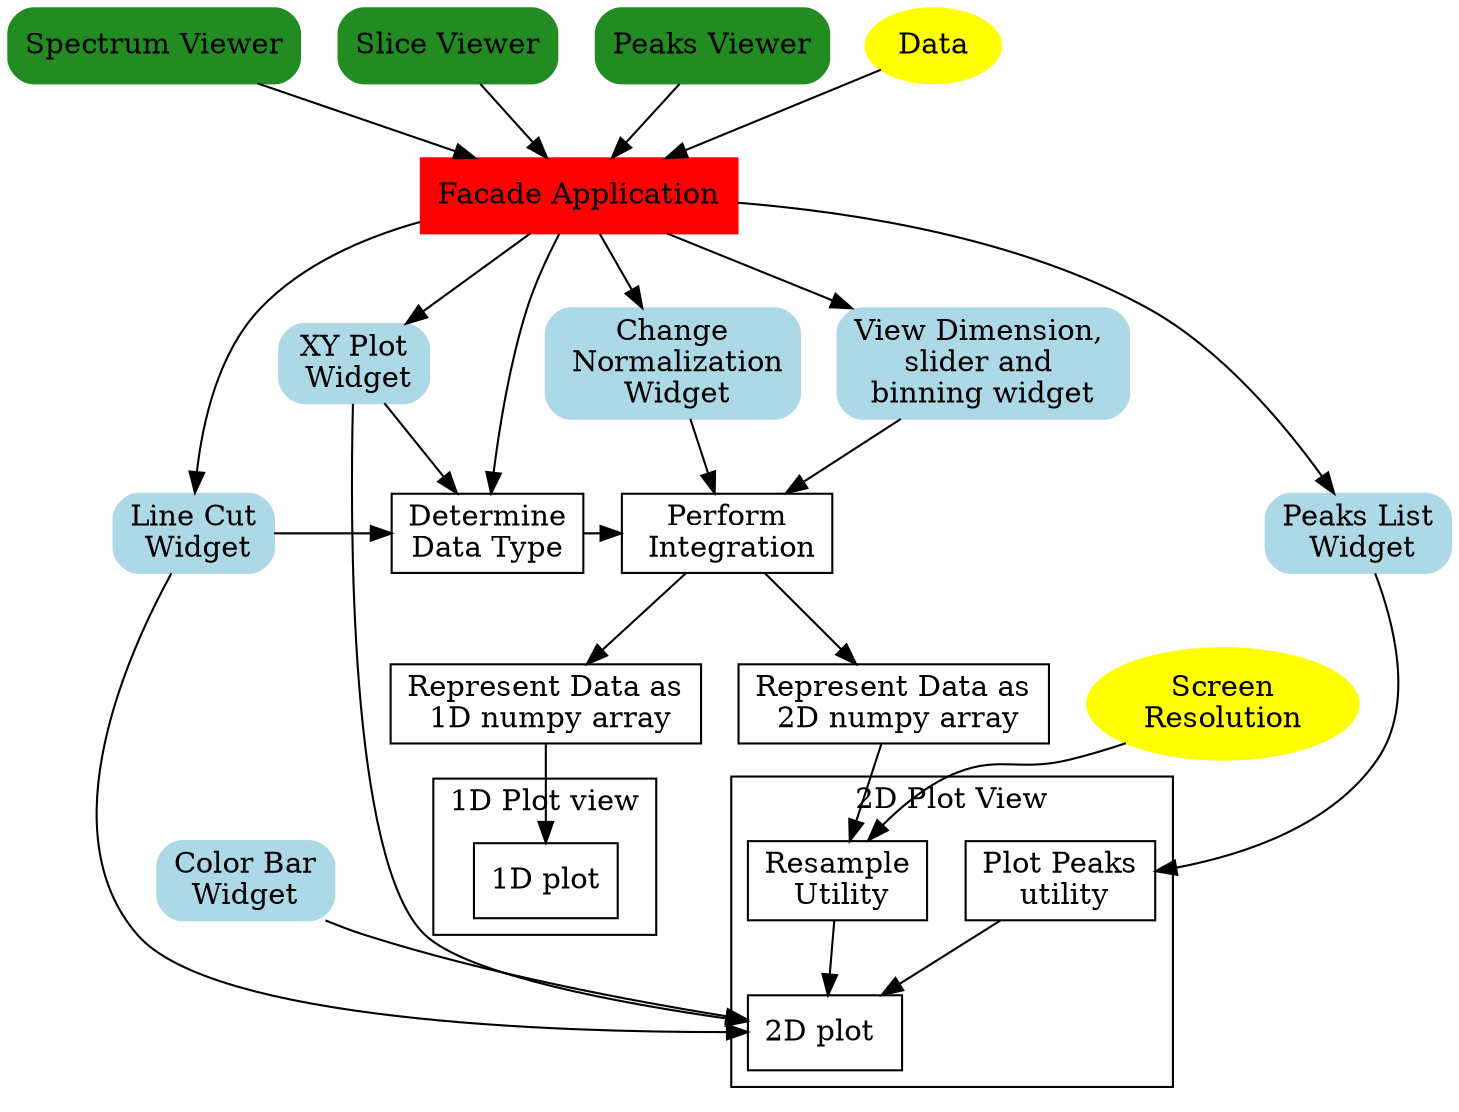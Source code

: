 digraph DiagramName{
subgraph Apps{
node [shape="box"color="forestgreen",style="rounded,filled"]
Spec_view [label="Spectrum Viewer"]
Slice_view [label="Slice Viewer"]
Peaks_view [label="Peaks Viewer"]
}
Subgraph Widgets{
node [shape="box"color="lightblue",style="rounded,filled"]

color_bar_wid [label="Color Bar\nWidget"]
XY_cut_wid [label="XY Plot\n Widget"]
line_cut_wid [label="Line Cut\n Widget"]
peaks_list_widget [label="Peaks List\n Widget"]
dim_slide_widget [label="View Dimension, \nslider and \nbinning widget"]
change_norm_wid [label="Change\n Normalization\n Widget"]
}
Subgraph Main_Facade{
node [shape="box" color="red" style="filled"]
Facade_App [label = "Facade Application"]
}

Subgraph Util{
node [shape="box"]
resample_util [label="Resample\n Utility"]
Data_conv [label="Represent Data as\n 2D numpy array"]
Data_conv1 [label="Represent Data as\n 1D numpy array"]
plot_peaks [label="Plot Peaks\n utility"]
mpl_wid [label="2D plot "]
OneD_Plot[label="1D plot"]
data_type [label="Determine\nData Type"]
integration [label="Perform\n Integration"]
}
subgraph level_group{
rank=same
integration
peaks_list_widget
line_cut_wid
data_type
}

subgraph cluster_plot_2d{
label="2D Plot View"
 resample_util
 plot_peaks
 mpl_wid
}
subgraph cluster_plot_1d{
label="1D Plot view"
  OneD_Plot
}

subgraph info{
node [color="yellow"style="filled"]
Data [label="Data"]
Screen_res [label="Screen\nResolution"]
}


{Spec_view,Slice_view,Peaks_view,Data} ->Facade_App ->{data_type,XY_cut_wid,
  line_cut_wid,peaks_list_widget,dim_slide_widget,change_norm_wid}
  integration->{Data_conv,Data_conv1}
  change_norm_wid->integration
peaks_list_widget -> plot_peaks->mpl_wid
Data_conv->resample_util
dim_slide_widget ->integration
Screen_res->resample_util
{XY_cut_wid,resample_util,line_cut_wid}->mpl_wid
color_bar_wid ->mpl_wid
{line_cut_wid,XY_cut_wid}->data_type->integration
Data_conv1->OneD_Plot
}
